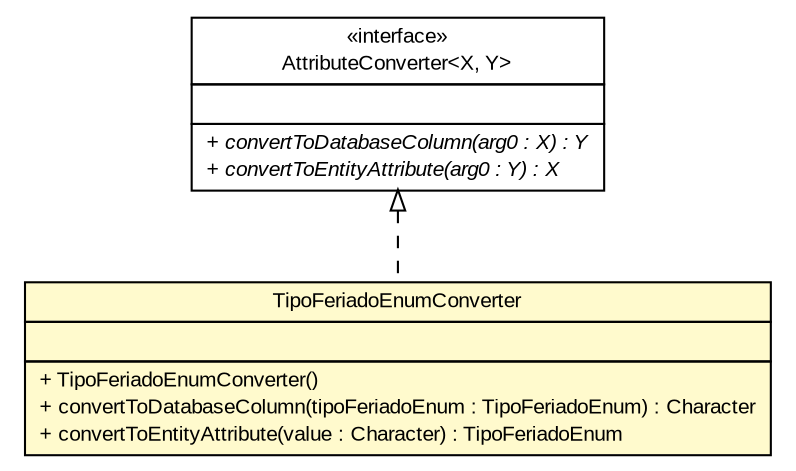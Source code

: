 #!/usr/local/bin/dot
#
# Class diagram 
# Generated by UMLGraph version R5_6 (http://www.umlgraph.org/)
#

digraph G {
	edge [fontname="arial",fontsize=10,labelfontname="arial",labelfontsize=10];
	node [fontname="arial",fontsize=10,shape=plaintext];
	nodesep=0.25;
	ranksep=0.5;
	// br.gov.to.sefaz.par.gestao.persistence.converter.TipoFeriadoEnumConverter
	c1977 [label=<<table title="br.gov.to.sefaz.par.gestao.persistence.converter.TipoFeriadoEnumConverter" border="0" cellborder="1" cellspacing="0" cellpadding="2" port="p" bgcolor="lemonChiffon" href="./TipoFeriadoEnumConverter.html">
		<tr><td><table border="0" cellspacing="0" cellpadding="1">
<tr><td align="center" balign="center"> TipoFeriadoEnumConverter </td></tr>
		</table></td></tr>
		<tr><td><table border="0" cellspacing="0" cellpadding="1">
<tr><td align="left" balign="left">  </td></tr>
		</table></td></tr>
		<tr><td><table border="0" cellspacing="0" cellpadding="1">
<tr><td align="left" balign="left"> + TipoFeriadoEnumConverter() </td></tr>
<tr><td align="left" balign="left"> + convertToDatabaseColumn(tipoFeriadoEnum : TipoFeriadoEnum) : Character </td></tr>
<tr><td align="left" balign="left"> + convertToEntityAttribute(value : Character) : TipoFeriadoEnum </td></tr>
		</table></td></tr>
		</table>>, URL="./TipoFeriadoEnumConverter.html", fontname="arial", fontcolor="black", fontsize=10.0];
	//br.gov.to.sefaz.par.gestao.persistence.converter.TipoFeriadoEnumConverter implements javax.persistence.AttributeConverter<X, Y>
	c1996:p -> c1977:p [dir=back,arrowtail=empty,style=dashed];
	// javax.persistence.AttributeConverter<X, Y>
	c1996 [label=<<table title="javax.persistence.AttributeConverter" border="0" cellborder="1" cellspacing="0" cellpadding="2" port="p" href="http://java.sun.com/j2se/1.4.2/docs/api/javax/persistence/AttributeConverter.html">
		<tr><td><table border="0" cellspacing="0" cellpadding="1">
<tr><td align="center" balign="center"> &#171;interface&#187; </td></tr>
<tr><td align="center" balign="center"> AttributeConverter&lt;X, Y&gt; </td></tr>
		</table></td></tr>
		<tr><td><table border="0" cellspacing="0" cellpadding="1">
<tr><td align="left" balign="left">  </td></tr>
		</table></td></tr>
		<tr><td><table border="0" cellspacing="0" cellpadding="1">
<tr><td align="left" balign="left"><font face="arial italic" point-size="10.0"> + convertToDatabaseColumn(arg0 : X) : Y </font></td></tr>
<tr><td align="left" balign="left"><font face="arial italic" point-size="10.0"> + convertToEntityAttribute(arg0 : Y) : X </font></td></tr>
		</table></td></tr>
		</table>>, URL="http://java.sun.com/j2se/1.4.2/docs/api/javax/persistence/AttributeConverter.html", fontname="arial", fontcolor="black", fontsize=10.0];
}

